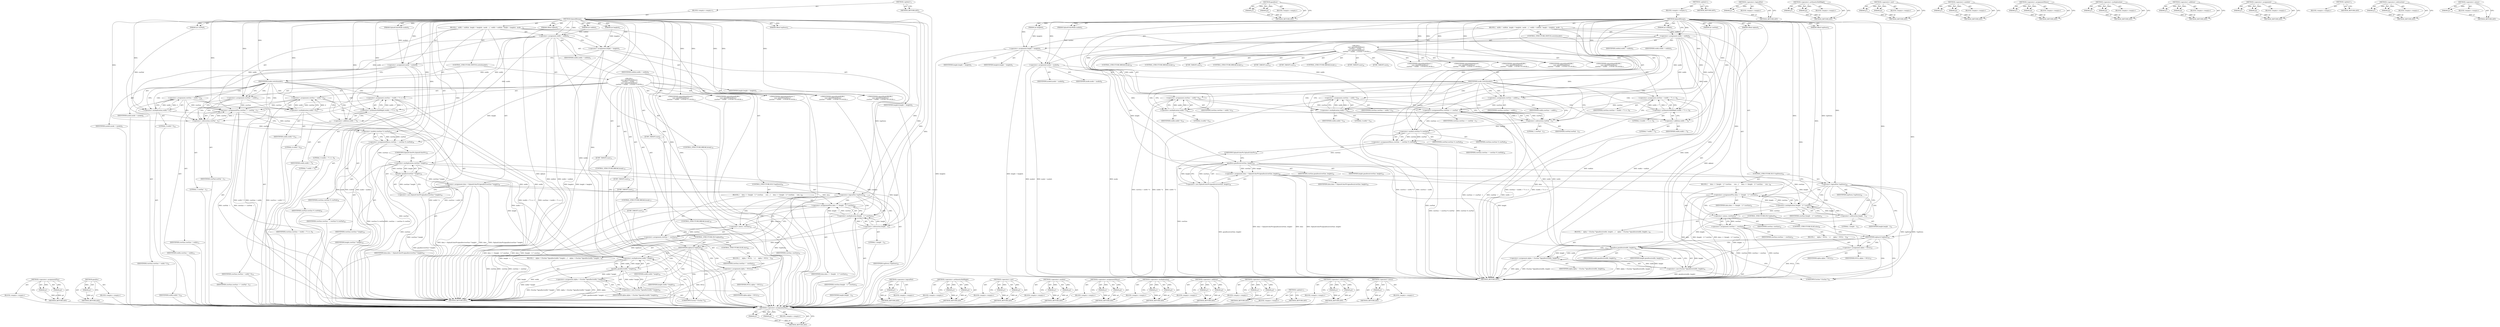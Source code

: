 digraph "&lt;operator&gt;.minus" {
vulnerable_152 [label=<(METHOD,&lt;operator&gt;.assignmentPlus)>];
vulnerable_153 [label=<(PARAM,p1)>];
vulnerable_154 [label=<(PARAM,p2)>];
vulnerable_155 [label=<(BLOCK,&lt;empty&gt;,&lt;empty&gt;)>];
vulnerable_156 [label=<(METHOD_RETURN,ANY)>];
vulnerable_177 [label=<(METHOD,gmalloc)>];
vulnerable_178 [label=<(PARAM,p1)>];
vulnerable_179 [label=<(BLOCK,&lt;empty&gt;,&lt;empty&gt;)>];
vulnerable_180 [label=<(METHOD_RETURN,ANY)>];
vulnerable_6 [label=<(METHOD,&lt;global&gt;)<SUB>1</SUB>>];
vulnerable_7 [label=<(BLOCK,&lt;empty&gt;,&lt;empty&gt;)<SUB>1</SUB>>];
vulnerable_8 [label=<(METHOD,SplashBitmap)<SUB>1</SUB>>];
vulnerable_9 [label=<(PARAM,int widthA)<SUB>1</SUB>>];
vulnerable_10 [label=<(PARAM,int heightA)<SUB>1</SUB>>];
vulnerable_11 [label=<(PARAM,int rowPad)<SUB>1</SUB>>];
vulnerable_12 [label=<(PARAM,SplashColorMode modeA)<SUB>2</SUB>>];
vulnerable_13 [label=<(PARAM,GBool alphaA)<SUB>2</SUB>>];
vulnerable_14 [label=<(PARAM,GBool topDown)<SUB>3</SUB>>];
vulnerable_15 [label=<(BLOCK,{
  width = widthA;
  height = heightA;
  mode ...,{
  width = widthA;
  height = heightA;
  mode ...)<SUB>3</SUB>>];
vulnerable_16 [label=<(&lt;operator&gt;.assignment,width = widthA)<SUB>4</SUB>>];
vulnerable_17 [label=<(IDENTIFIER,width,width = widthA)<SUB>4</SUB>>];
vulnerable_18 [label=<(IDENTIFIER,widthA,width = widthA)<SUB>4</SUB>>];
vulnerable_19 [label=<(&lt;operator&gt;.assignment,height = heightA)<SUB>5</SUB>>];
vulnerable_20 [label=<(IDENTIFIER,height,height = heightA)<SUB>5</SUB>>];
vulnerable_21 [label=<(IDENTIFIER,heightA,height = heightA)<SUB>5</SUB>>];
vulnerable_22 [label=<(&lt;operator&gt;.assignment,mode = modeA)<SUB>6</SUB>>];
vulnerable_23 [label=<(IDENTIFIER,mode,mode = modeA)<SUB>6</SUB>>];
vulnerable_24 [label=<(IDENTIFIER,modeA,mode = modeA)<SUB>6</SUB>>];
vulnerable_25 [label=<(CONTROL_STRUCTURE,SWITCH,switch(mode))<SUB>7</SUB>>];
vulnerable_26 [label=<(IDENTIFIER,mode,switch(mode))<SUB>7</SUB>>];
vulnerable_27 [label="<(BLOCK,{
  case splashModeMono1:
    rowSize = (width ...,{
  case splashModeMono1:
    rowSize = (width ...)<SUB>7</SUB>>"];
vulnerable_28 [label=<(JUMP_TARGET,case)<SUB>8</SUB>>];
vulnerable_29 [label="<(IDENTIFIER,splashModeMono1,{
  case splashModeMono1:
    rowSize = (width ...)<SUB>8</SUB>>"];
vulnerable_30 [label=<(&lt;operator&gt;.assignment,rowSize = (width + 7) &gt;&gt; 3)<SUB>9</SUB>>];
vulnerable_31 [label=<(IDENTIFIER,rowSize,rowSize = (width + 7) &gt;&gt; 3)<SUB>9</SUB>>];
vulnerable_32 [label=<(&lt;operator&gt;.arithmeticShiftRight,(width + 7) &gt;&gt; 3)<SUB>9</SUB>>];
vulnerable_33 [label=<(&lt;operator&gt;.addition,width + 7)<SUB>9</SUB>>];
vulnerable_34 [label=<(IDENTIFIER,width,width + 7)<SUB>9</SUB>>];
vulnerable_35 [label=<(LITERAL,7,width + 7)<SUB>9</SUB>>];
vulnerable_36 [label=<(LITERAL,3,(width + 7) &gt;&gt; 3)<SUB>9</SUB>>];
vulnerable_37 [label=<(CONTROL_STRUCTURE,BREAK,break;)<SUB>10</SUB>>];
vulnerable_38 [label=<(JUMP_TARGET,case)<SUB>11</SUB>>];
vulnerable_39 [label="<(IDENTIFIER,splashModeMono8,{
  case splashModeMono1:
    rowSize = (width ...)<SUB>11</SUB>>"];
vulnerable_40 [label=<(&lt;operator&gt;.assignment,rowSize = width)<SUB>12</SUB>>];
vulnerable_41 [label=<(IDENTIFIER,rowSize,rowSize = width)<SUB>12</SUB>>];
vulnerable_42 [label=<(IDENTIFIER,width,rowSize = width)<SUB>12</SUB>>];
vulnerable_43 [label=<(CONTROL_STRUCTURE,BREAK,break;)<SUB>13</SUB>>];
vulnerable_44 [label=<(JUMP_TARGET,case)<SUB>14</SUB>>];
vulnerable_45 [label="<(IDENTIFIER,splashModeRGB8,{
  case splashModeMono1:
    rowSize = (width ...)<SUB>14</SUB>>"];
vulnerable_46 [label=<(JUMP_TARGET,case)<SUB>15</SUB>>];
vulnerable_47 [label="<(IDENTIFIER,splashModeBGR8,{
  case splashModeMono1:
    rowSize = (width ...)<SUB>15</SUB>>"];
vulnerable_48 [label=<(&lt;operator&gt;.assignment,rowSize = width * 3)<SUB>16</SUB>>];
vulnerable_49 [label=<(IDENTIFIER,rowSize,rowSize = width * 3)<SUB>16</SUB>>];
vulnerable_50 [label=<(&lt;operator&gt;.multiplication,width * 3)<SUB>16</SUB>>];
vulnerable_51 [label=<(IDENTIFIER,width,width * 3)<SUB>16</SUB>>];
vulnerable_52 [label=<(LITERAL,3,width * 3)<SUB>16</SUB>>];
vulnerable_53 [label=<(CONTROL_STRUCTURE,BREAK,break;)<SUB>17</SUB>>];
vulnerable_54 [label=<(JUMP_TARGET,case)<SUB>18</SUB>>];
vulnerable_55 [label="<(IDENTIFIER,splashModeXBGR8,{
  case splashModeMono1:
    rowSize = (width ...)<SUB>18</SUB>>"];
vulnerable_56 [label=<(&lt;operator&gt;.assignment,rowSize = width * 4)<SUB>19</SUB>>];
vulnerable_57 [label=<(IDENTIFIER,rowSize,rowSize = width * 4)<SUB>19</SUB>>];
vulnerable_58 [label=<(&lt;operator&gt;.multiplication,width * 4)<SUB>19</SUB>>];
vulnerable_59 [label=<(IDENTIFIER,width,width * 4)<SUB>19</SUB>>];
vulnerable_60 [label=<(LITERAL,4,width * 4)<SUB>19</SUB>>];
vulnerable_61 [label=<(CONTROL_STRUCTURE,BREAK,break;)<SUB>20</SUB>>];
vulnerable_62 [label=<(&lt;operator&gt;.assignmentPlus,rowSize += rowPad - 1)<SUB>27</SUB>>];
vulnerable_63 [label=<(IDENTIFIER,rowSize,rowSize += rowPad - 1)<SUB>27</SUB>>];
vulnerable_64 [label=<(&lt;operator&gt;.subtraction,rowPad - 1)<SUB>27</SUB>>];
vulnerable_65 [label=<(IDENTIFIER,rowPad,rowPad - 1)<SUB>27</SUB>>];
vulnerable_66 [label=<(LITERAL,1,rowPad - 1)<SUB>27</SUB>>];
vulnerable_67 [label=<(&lt;operator&gt;.assignmentMinus,rowSize -= rowSize % rowPad)<SUB>28</SUB>>];
vulnerable_68 [label=<(IDENTIFIER,rowSize,rowSize -= rowSize % rowPad)<SUB>28</SUB>>];
vulnerable_69 [label=<(&lt;operator&gt;.modulo,rowSize % rowPad)<SUB>28</SUB>>];
vulnerable_70 [label=<(IDENTIFIER,rowSize,rowSize % rowPad)<SUB>28</SUB>>];
vulnerable_71 [label=<(IDENTIFIER,rowPad,rowSize % rowPad)<SUB>28</SUB>>];
vulnerable_72 [label=<(&lt;operator&gt;.assignment,data = (SplashColorPtr)gmalloc(rowSize * height))<SUB>29</SUB>>];
vulnerable_73 [label=<(IDENTIFIER,data,data = (SplashColorPtr)gmalloc(rowSize * height))<SUB>29</SUB>>];
vulnerable_74 [label=<(&lt;operator&gt;.cast,(SplashColorPtr)gmalloc(rowSize * height))<SUB>29</SUB>>];
vulnerable_75 [label=<(UNKNOWN,SplashColorPtr,SplashColorPtr)<SUB>29</SUB>>];
vulnerable_76 [label=<(gmalloc,gmalloc(rowSize * height))<SUB>29</SUB>>];
vulnerable_77 [label=<(&lt;operator&gt;.multiplication,rowSize * height)<SUB>29</SUB>>];
vulnerable_78 [label=<(IDENTIFIER,rowSize,rowSize * height)<SUB>29</SUB>>];
vulnerable_79 [label=<(IDENTIFIER,height,rowSize * height)<SUB>29</SUB>>];
vulnerable_80 [label=<(CONTROL_STRUCTURE,IF,if (!topDown))<SUB>30</SUB>>];
vulnerable_81 [label=<(&lt;operator&gt;.logicalNot,!topDown)<SUB>30</SUB>>];
vulnerable_82 [label=<(IDENTIFIER,topDown,!topDown)<SUB>30</SUB>>];
vulnerable_83 [label=<(BLOCK,{
     data += (height - 1) * rowSize;
     row...,{
     data += (height - 1) * rowSize;
     row...)<SUB>30</SUB>>];
vulnerable_84 [label=<(&lt;operator&gt;.assignmentPlus,data += (height - 1) * rowSize)<SUB>31</SUB>>];
vulnerable_85 [label=<(IDENTIFIER,data,data += (height - 1) * rowSize)<SUB>31</SUB>>];
vulnerable_86 [label=<(&lt;operator&gt;.multiplication,(height - 1) * rowSize)<SUB>31</SUB>>];
vulnerable_87 [label=<(&lt;operator&gt;.subtraction,height - 1)<SUB>31</SUB>>];
vulnerable_88 [label=<(IDENTIFIER,height,height - 1)<SUB>31</SUB>>];
vulnerable_89 [label=<(LITERAL,1,height - 1)<SUB>31</SUB>>];
vulnerable_90 [label=<(IDENTIFIER,rowSize,(height - 1) * rowSize)<SUB>31</SUB>>];
vulnerable_91 [label=<(&lt;operator&gt;.assignment,rowSize = -rowSize)<SUB>32</SUB>>];
vulnerable_92 [label=<(IDENTIFIER,rowSize,rowSize = -rowSize)<SUB>32</SUB>>];
vulnerable_93 [label=<(&lt;operator&gt;.minus,-rowSize)<SUB>32</SUB>>];
vulnerable_94 [label=<(IDENTIFIER,rowSize,-rowSize)<SUB>32</SUB>>];
vulnerable_95 [label=<(CONTROL_STRUCTURE,IF,if (alphaA))<SUB>34</SUB>>];
vulnerable_96 [label=<(IDENTIFIER,alphaA,if (alphaA))<SUB>34</SUB>>];
vulnerable_97 [label=<(BLOCK,{
    alpha = (Guchar *)gmalloc(width * height)...,{
    alpha = (Guchar *)gmalloc(width * height)...)<SUB>34</SUB>>];
vulnerable_98 [label=<(&lt;operator&gt;.assignment,alpha = (Guchar *)gmalloc(width * height))<SUB>35</SUB>>];
vulnerable_99 [label=<(IDENTIFIER,alpha,alpha = (Guchar *)gmalloc(width * height))<SUB>35</SUB>>];
vulnerable_100 [label=<(&lt;operator&gt;.cast,(Guchar *)gmalloc(width * height))<SUB>35</SUB>>];
vulnerable_101 [label=<(UNKNOWN,Guchar *,Guchar *)<SUB>35</SUB>>];
vulnerable_102 [label=<(gmalloc,gmalloc(width * height))<SUB>35</SUB>>];
vulnerable_103 [label=<(&lt;operator&gt;.multiplication,width * height)<SUB>35</SUB>>];
vulnerable_104 [label=<(IDENTIFIER,width,width * height)<SUB>35</SUB>>];
vulnerable_105 [label=<(IDENTIFIER,height,width * height)<SUB>35</SUB>>];
vulnerable_106 [label=<(CONTROL_STRUCTURE,ELSE,else)<SUB>36</SUB>>];
vulnerable_107 [label=<(BLOCK,{
     alpha = NULL;
   },{
     alpha = NULL;
   })<SUB>36</SUB>>];
vulnerable_108 [label=<(&lt;operator&gt;.assignment,alpha = NULL)<SUB>37</SUB>>];
vulnerable_109 [label=<(IDENTIFIER,alpha,alpha = NULL)<SUB>37</SUB>>];
vulnerable_110 [label=<(IDENTIFIER,NULL,alpha = NULL)<SUB>37</SUB>>];
vulnerable_111 [label=<(METHOD_RETURN,ANY)<SUB>1</SUB>>];
vulnerable_113 [label=<(METHOD_RETURN,ANY)<SUB>1</SUB>>];
vulnerable_181 [label=<(METHOD,&lt;operator&gt;.logicalNot)>];
vulnerable_182 [label=<(PARAM,p1)>];
vulnerable_183 [label=<(BLOCK,&lt;empty&gt;,&lt;empty&gt;)>];
vulnerable_184 [label=<(METHOD_RETURN,ANY)>];
vulnerable_137 [label=<(METHOD,&lt;operator&gt;.arithmeticShiftRight)>];
vulnerable_138 [label=<(PARAM,p1)>];
vulnerable_139 [label=<(PARAM,p2)>];
vulnerable_140 [label=<(BLOCK,&lt;empty&gt;,&lt;empty&gt;)>];
vulnerable_141 [label=<(METHOD_RETURN,ANY)>];
vulnerable_172 [label=<(METHOD,&lt;operator&gt;.cast)>];
vulnerable_173 [label=<(PARAM,p1)>];
vulnerable_174 [label=<(PARAM,p2)>];
vulnerable_175 [label=<(BLOCK,&lt;empty&gt;,&lt;empty&gt;)>];
vulnerable_176 [label=<(METHOD_RETURN,ANY)>];
vulnerable_167 [label=<(METHOD,&lt;operator&gt;.modulo)>];
vulnerable_168 [label=<(PARAM,p1)>];
vulnerable_169 [label=<(PARAM,p2)>];
vulnerable_170 [label=<(BLOCK,&lt;empty&gt;,&lt;empty&gt;)>];
vulnerable_171 [label=<(METHOD_RETURN,ANY)>];
vulnerable_162 [label=<(METHOD,&lt;operator&gt;.assignmentMinus)>];
vulnerable_163 [label=<(PARAM,p1)>];
vulnerable_164 [label=<(PARAM,p2)>];
vulnerable_165 [label=<(BLOCK,&lt;empty&gt;,&lt;empty&gt;)>];
vulnerable_166 [label=<(METHOD_RETURN,ANY)>];
vulnerable_147 [label=<(METHOD,&lt;operator&gt;.multiplication)>];
vulnerable_148 [label=<(PARAM,p1)>];
vulnerable_149 [label=<(PARAM,p2)>];
vulnerable_150 [label=<(BLOCK,&lt;empty&gt;,&lt;empty&gt;)>];
vulnerable_151 [label=<(METHOD_RETURN,ANY)>];
vulnerable_142 [label=<(METHOD,&lt;operator&gt;.addition)>];
vulnerable_143 [label=<(PARAM,p1)>];
vulnerable_144 [label=<(PARAM,p2)>];
vulnerable_145 [label=<(BLOCK,&lt;empty&gt;,&lt;empty&gt;)>];
vulnerable_146 [label=<(METHOD_RETURN,ANY)>];
vulnerable_132 [label=<(METHOD,&lt;operator&gt;.assignment)>];
vulnerable_133 [label=<(PARAM,p1)>];
vulnerable_134 [label=<(PARAM,p2)>];
vulnerable_135 [label=<(BLOCK,&lt;empty&gt;,&lt;empty&gt;)>];
vulnerable_136 [label=<(METHOD_RETURN,ANY)>];
vulnerable_126 [label=<(METHOD,&lt;global&gt;)<SUB>1</SUB>>];
vulnerable_127 [label=<(BLOCK,&lt;empty&gt;,&lt;empty&gt;)>];
vulnerable_128 [label=<(METHOD_RETURN,ANY)>];
vulnerable_157 [label=<(METHOD,&lt;operator&gt;.subtraction)>];
vulnerable_158 [label=<(PARAM,p1)>];
vulnerable_159 [label=<(PARAM,p2)>];
vulnerable_160 [label=<(BLOCK,&lt;empty&gt;,&lt;empty&gt;)>];
vulnerable_161 [label=<(METHOD_RETURN,ANY)>];
vulnerable_185 [label=<(METHOD,&lt;operator&gt;.minus)>];
vulnerable_186 [label=<(PARAM,p1)>];
vulnerable_187 [label=<(BLOCK,&lt;empty&gt;,&lt;empty&gt;)>];
vulnerable_188 [label=<(METHOD_RETURN,ANY)>];
fixed_150 [label=<(METHOD,&lt;operator&gt;.assignmentPlus)>];
fixed_151 [label=<(PARAM,p1)>];
fixed_152 [label=<(PARAM,p2)>];
fixed_153 [label=<(BLOCK,&lt;empty&gt;,&lt;empty&gt;)>];
fixed_154 [label=<(METHOD_RETURN,ANY)>];
fixed_175 [label=<(METHOD,gmallocn)>];
fixed_176 [label=<(PARAM,p1)>];
fixed_177 [label=<(PARAM,p2)>];
fixed_178 [label=<(BLOCK,&lt;empty&gt;,&lt;empty&gt;)>];
fixed_179 [label=<(METHOD_RETURN,ANY)>];
fixed_6 [label=<(METHOD,&lt;global&gt;)<SUB>1</SUB>>];
fixed_7 [label=<(BLOCK,&lt;empty&gt;,&lt;empty&gt;)<SUB>1</SUB>>];
fixed_8 [label=<(METHOD,SplashBitmap)<SUB>1</SUB>>];
fixed_9 [label=<(PARAM,int widthA)<SUB>1</SUB>>];
fixed_10 [label=<(PARAM,int heightA)<SUB>1</SUB>>];
fixed_11 [label=<(PARAM,int rowPad)<SUB>1</SUB>>];
fixed_12 [label=<(PARAM,SplashColorMode modeA)<SUB>2</SUB>>];
fixed_13 [label=<(PARAM,GBool alphaA)<SUB>2</SUB>>];
fixed_14 [label=<(PARAM,GBool topDown)<SUB>3</SUB>>];
fixed_15 [label=<(BLOCK,{
  width = widthA;
  height = heightA;
  mode ...,{
  width = widthA;
  height = heightA;
  mode ...)<SUB>3</SUB>>];
fixed_16 [label=<(&lt;operator&gt;.assignment,width = widthA)<SUB>4</SUB>>];
fixed_17 [label=<(IDENTIFIER,width,width = widthA)<SUB>4</SUB>>];
fixed_18 [label=<(IDENTIFIER,widthA,width = widthA)<SUB>4</SUB>>];
fixed_19 [label=<(&lt;operator&gt;.assignment,height = heightA)<SUB>5</SUB>>];
fixed_20 [label=<(IDENTIFIER,height,height = heightA)<SUB>5</SUB>>];
fixed_21 [label=<(IDENTIFIER,heightA,height = heightA)<SUB>5</SUB>>];
fixed_22 [label=<(&lt;operator&gt;.assignment,mode = modeA)<SUB>6</SUB>>];
fixed_23 [label=<(IDENTIFIER,mode,mode = modeA)<SUB>6</SUB>>];
fixed_24 [label=<(IDENTIFIER,modeA,mode = modeA)<SUB>6</SUB>>];
fixed_25 [label=<(CONTROL_STRUCTURE,SWITCH,switch(mode))<SUB>7</SUB>>];
fixed_26 [label=<(IDENTIFIER,mode,switch(mode))<SUB>7</SUB>>];
fixed_27 [label="<(BLOCK,{
  case splashModeMono1:
    rowSize = (width ...,{
  case splashModeMono1:
    rowSize = (width ...)<SUB>7</SUB>>"];
fixed_28 [label=<(JUMP_TARGET,case)<SUB>8</SUB>>];
fixed_29 [label="<(IDENTIFIER,splashModeMono1,{
  case splashModeMono1:
    rowSize = (width ...)<SUB>8</SUB>>"];
fixed_30 [label=<(&lt;operator&gt;.assignment,rowSize = (width + 7) &gt;&gt; 3)<SUB>9</SUB>>];
fixed_31 [label=<(IDENTIFIER,rowSize,rowSize = (width + 7) &gt;&gt; 3)<SUB>9</SUB>>];
fixed_32 [label=<(&lt;operator&gt;.arithmeticShiftRight,(width + 7) &gt;&gt; 3)<SUB>9</SUB>>];
fixed_33 [label=<(&lt;operator&gt;.addition,width + 7)<SUB>9</SUB>>];
fixed_34 [label=<(IDENTIFIER,width,width + 7)<SUB>9</SUB>>];
fixed_35 [label=<(LITERAL,7,width + 7)<SUB>9</SUB>>];
fixed_36 [label=<(LITERAL,3,(width + 7) &gt;&gt; 3)<SUB>9</SUB>>];
fixed_37 [label=<(CONTROL_STRUCTURE,BREAK,break;)<SUB>10</SUB>>];
fixed_38 [label=<(JUMP_TARGET,case)<SUB>11</SUB>>];
fixed_39 [label="<(IDENTIFIER,splashModeMono8,{
  case splashModeMono1:
    rowSize = (width ...)<SUB>11</SUB>>"];
fixed_40 [label=<(&lt;operator&gt;.assignment,rowSize = width)<SUB>12</SUB>>];
fixed_41 [label=<(IDENTIFIER,rowSize,rowSize = width)<SUB>12</SUB>>];
fixed_42 [label=<(IDENTIFIER,width,rowSize = width)<SUB>12</SUB>>];
fixed_43 [label=<(CONTROL_STRUCTURE,BREAK,break;)<SUB>13</SUB>>];
fixed_44 [label=<(JUMP_TARGET,case)<SUB>14</SUB>>];
fixed_45 [label="<(IDENTIFIER,splashModeRGB8,{
  case splashModeMono1:
    rowSize = (width ...)<SUB>14</SUB>>"];
fixed_46 [label=<(JUMP_TARGET,case)<SUB>15</SUB>>];
fixed_47 [label="<(IDENTIFIER,splashModeBGR8,{
  case splashModeMono1:
    rowSize = (width ...)<SUB>15</SUB>>"];
fixed_48 [label=<(&lt;operator&gt;.assignment,rowSize = width * 3)<SUB>16</SUB>>];
fixed_49 [label=<(IDENTIFIER,rowSize,rowSize = width * 3)<SUB>16</SUB>>];
fixed_50 [label=<(&lt;operator&gt;.multiplication,width * 3)<SUB>16</SUB>>];
fixed_51 [label=<(IDENTIFIER,width,width * 3)<SUB>16</SUB>>];
fixed_52 [label=<(LITERAL,3,width * 3)<SUB>16</SUB>>];
fixed_53 [label=<(CONTROL_STRUCTURE,BREAK,break;)<SUB>17</SUB>>];
fixed_54 [label=<(JUMP_TARGET,case)<SUB>18</SUB>>];
fixed_55 [label="<(IDENTIFIER,splashModeXBGR8,{
  case splashModeMono1:
    rowSize = (width ...)<SUB>18</SUB>>"];
fixed_56 [label=<(&lt;operator&gt;.assignment,rowSize = width * 4)<SUB>19</SUB>>];
fixed_57 [label=<(IDENTIFIER,rowSize,rowSize = width * 4)<SUB>19</SUB>>];
fixed_58 [label=<(&lt;operator&gt;.multiplication,width * 4)<SUB>19</SUB>>];
fixed_59 [label=<(IDENTIFIER,width,width * 4)<SUB>19</SUB>>];
fixed_60 [label=<(LITERAL,4,width * 4)<SUB>19</SUB>>];
fixed_61 [label=<(CONTROL_STRUCTURE,BREAK,break;)<SUB>20</SUB>>];
fixed_62 [label=<(&lt;operator&gt;.assignmentPlus,rowSize += rowPad - 1)<SUB>27</SUB>>];
fixed_63 [label=<(IDENTIFIER,rowSize,rowSize += rowPad - 1)<SUB>27</SUB>>];
fixed_64 [label=<(&lt;operator&gt;.subtraction,rowPad - 1)<SUB>27</SUB>>];
fixed_65 [label=<(IDENTIFIER,rowPad,rowPad - 1)<SUB>27</SUB>>];
fixed_66 [label=<(LITERAL,1,rowPad - 1)<SUB>27</SUB>>];
fixed_67 [label=<(&lt;operator&gt;.assignmentMinus,rowSize -= rowSize % rowPad)<SUB>28</SUB>>];
fixed_68 [label=<(IDENTIFIER,rowSize,rowSize -= rowSize % rowPad)<SUB>28</SUB>>];
fixed_69 [label=<(&lt;operator&gt;.modulo,rowSize % rowPad)<SUB>28</SUB>>];
fixed_70 [label=<(IDENTIFIER,rowSize,rowSize % rowPad)<SUB>28</SUB>>];
fixed_71 [label=<(IDENTIFIER,rowPad,rowSize % rowPad)<SUB>28</SUB>>];
fixed_72 [label=<(&lt;operator&gt;.assignment,data = (SplashColorPtr)gmallocn(rowSize, height))<SUB>29</SUB>>];
fixed_73 [label=<(IDENTIFIER,data,data = (SplashColorPtr)gmallocn(rowSize, height))<SUB>29</SUB>>];
fixed_74 [label=<(&lt;operator&gt;.cast,(SplashColorPtr)gmallocn(rowSize, height))<SUB>29</SUB>>];
fixed_75 [label=<(UNKNOWN,SplashColorPtr,SplashColorPtr)<SUB>29</SUB>>];
fixed_76 [label=<(gmallocn,gmallocn(rowSize, height))<SUB>29</SUB>>];
fixed_77 [label=<(IDENTIFIER,rowSize,gmallocn(rowSize, height))<SUB>29</SUB>>];
fixed_78 [label=<(IDENTIFIER,height,gmallocn(rowSize, height))<SUB>29</SUB>>];
fixed_79 [label=<(CONTROL_STRUCTURE,IF,if (!topDown))<SUB>30</SUB>>];
fixed_80 [label=<(&lt;operator&gt;.logicalNot,!topDown)<SUB>30</SUB>>];
fixed_81 [label=<(IDENTIFIER,topDown,!topDown)<SUB>30</SUB>>];
fixed_82 [label=<(BLOCK,{
     data += (height - 1) * rowSize;
     row...,{
     data += (height - 1) * rowSize;
     row...)<SUB>30</SUB>>];
fixed_83 [label=<(&lt;operator&gt;.assignmentPlus,data += (height - 1) * rowSize)<SUB>31</SUB>>];
fixed_84 [label=<(IDENTIFIER,data,data += (height - 1) * rowSize)<SUB>31</SUB>>];
fixed_85 [label=<(&lt;operator&gt;.multiplication,(height - 1) * rowSize)<SUB>31</SUB>>];
fixed_86 [label=<(&lt;operator&gt;.subtraction,height - 1)<SUB>31</SUB>>];
fixed_87 [label=<(IDENTIFIER,height,height - 1)<SUB>31</SUB>>];
fixed_88 [label=<(LITERAL,1,height - 1)<SUB>31</SUB>>];
fixed_89 [label=<(IDENTIFIER,rowSize,(height - 1) * rowSize)<SUB>31</SUB>>];
fixed_90 [label=<(&lt;operator&gt;.assignment,rowSize = -rowSize)<SUB>32</SUB>>];
fixed_91 [label=<(IDENTIFIER,rowSize,rowSize = -rowSize)<SUB>32</SUB>>];
fixed_92 [label=<(&lt;operator&gt;.minus,-rowSize)<SUB>32</SUB>>];
fixed_93 [label=<(IDENTIFIER,rowSize,-rowSize)<SUB>32</SUB>>];
fixed_94 [label=<(CONTROL_STRUCTURE,IF,if (alphaA))<SUB>34</SUB>>];
fixed_95 [label=<(IDENTIFIER,alphaA,if (alphaA))<SUB>34</SUB>>];
fixed_96 [label=<(BLOCK,{
    alpha = (Guchar *)gmallocn(width, height)...,{
    alpha = (Guchar *)gmallocn(width, height)...)<SUB>34</SUB>>];
fixed_97 [label=<(&lt;operator&gt;.assignment,alpha = (Guchar *)gmallocn(width, height))<SUB>35</SUB>>];
fixed_98 [label=<(IDENTIFIER,alpha,alpha = (Guchar *)gmallocn(width, height))<SUB>35</SUB>>];
fixed_99 [label=<(&lt;operator&gt;.cast,(Guchar *)gmallocn(width, height))<SUB>35</SUB>>];
fixed_100 [label=<(UNKNOWN,Guchar *,Guchar *)<SUB>35</SUB>>];
fixed_101 [label=<(gmallocn,gmallocn(width, height))<SUB>35</SUB>>];
fixed_102 [label=<(IDENTIFIER,width,gmallocn(width, height))<SUB>35</SUB>>];
fixed_103 [label=<(IDENTIFIER,height,gmallocn(width, height))<SUB>35</SUB>>];
fixed_104 [label=<(CONTROL_STRUCTURE,ELSE,else)<SUB>36</SUB>>];
fixed_105 [label=<(BLOCK,{
     alpha = NULL;
   },{
     alpha = NULL;
   })<SUB>36</SUB>>];
fixed_106 [label=<(&lt;operator&gt;.assignment,alpha = NULL)<SUB>37</SUB>>];
fixed_107 [label=<(IDENTIFIER,alpha,alpha = NULL)<SUB>37</SUB>>];
fixed_108 [label=<(IDENTIFIER,NULL,alpha = NULL)<SUB>37</SUB>>];
fixed_109 [label=<(METHOD_RETURN,ANY)<SUB>1</SUB>>];
fixed_111 [label=<(METHOD_RETURN,ANY)<SUB>1</SUB>>];
fixed_180 [label=<(METHOD,&lt;operator&gt;.logicalNot)>];
fixed_181 [label=<(PARAM,p1)>];
fixed_182 [label=<(BLOCK,&lt;empty&gt;,&lt;empty&gt;)>];
fixed_183 [label=<(METHOD_RETURN,ANY)>];
fixed_135 [label=<(METHOD,&lt;operator&gt;.arithmeticShiftRight)>];
fixed_136 [label=<(PARAM,p1)>];
fixed_137 [label=<(PARAM,p2)>];
fixed_138 [label=<(BLOCK,&lt;empty&gt;,&lt;empty&gt;)>];
fixed_139 [label=<(METHOD_RETURN,ANY)>];
fixed_170 [label=<(METHOD,&lt;operator&gt;.cast)>];
fixed_171 [label=<(PARAM,p1)>];
fixed_172 [label=<(PARAM,p2)>];
fixed_173 [label=<(BLOCK,&lt;empty&gt;,&lt;empty&gt;)>];
fixed_174 [label=<(METHOD_RETURN,ANY)>];
fixed_165 [label=<(METHOD,&lt;operator&gt;.modulo)>];
fixed_166 [label=<(PARAM,p1)>];
fixed_167 [label=<(PARAM,p2)>];
fixed_168 [label=<(BLOCK,&lt;empty&gt;,&lt;empty&gt;)>];
fixed_169 [label=<(METHOD_RETURN,ANY)>];
fixed_160 [label=<(METHOD,&lt;operator&gt;.assignmentMinus)>];
fixed_161 [label=<(PARAM,p1)>];
fixed_162 [label=<(PARAM,p2)>];
fixed_163 [label=<(BLOCK,&lt;empty&gt;,&lt;empty&gt;)>];
fixed_164 [label=<(METHOD_RETURN,ANY)>];
fixed_145 [label=<(METHOD,&lt;operator&gt;.multiplication)>];
fixed_146 [label=<(PARAM,p1)>];
fixed_147 [label=<(PARAM,p2)>];
fixed_148 [label=<(BLOCK,&lt;empty&gt;,&lt;empty&gt;)>];
fixed_149 [label=<(METHOD_RETURN,ANY)>];
fixed_140 [label=<(METHOD,&lt;operator&gt;.addition)>];
fixed_141 [label=<(PARAM,p1)>];
fixed_142 [label=<(PARAM,p2)>];
fixed_143 [label=<(BLOCK,&lt;empty&gt;,&lt;empty&gt;)>];
fixed_144 [label=<(METHOD_RETURN,ANY)>];
fixed_130 [label=<(METHOD,&lt;operator&gt;.assignment)>];
fixed_131 [label=<(PARAM,p1)>];
fixed_132 [label=<(PARAM,p2)>];
fixed_133 [label=<(BLOCK,&lt;empty&gt;,&lt;empty&gt;)>];
fixed_134 [label=<(METHOD_RETURN,ANY)>];
fixed_124 [label=<(METHOD,&lt;global&gt;)<SUB>1</SUB>>];
fixed_125 [label=<(BLOCK,&lt;empty&gt;,&lt;empty&gt;)>];
fixed_126 [label=<(METHOD_RETURN,ANY)>];
fixed_155 [label=<(METHOD,&lt;operator&gt;.subtraction)>];
fixed_156 [label=<(PARAM,p1)>];
fixed_157 [label=<(PARAM,p2)>];
fixed_158 [label=<(BLOCK,&lt;empty&gt;,&lt;empty&gt;)>];
fixed_159 [label=<(METHOD_RETURN,ANY)>];
fixed_184 [label=<(METHOD,&lt;operator&gt;.minus)>];
fixed_185 [label=<(PARAM,p1)>];
fixed_186 [label=<(BLOCK,&lt;empty&gt;,&lt;empty&gt;)>];
fixed_187 [label=<(METHOD_RETURN,ANY)>];
vulnerable_152 -> vulnerable_153  [key=0, label="AST: "];
vulnerable_152 -> vulnerable_153  [key=1, label="DDG: "];
vulnerable_152 -> vulnerable_155  [key=0, label="AST: "];
vulnerable_152 -> vulnerable_154  [key=0, label="AST: "];
vulnerable_152 -> vulnerable_154  [key=1, label="DDG: "];
vulnerable_152 -> vulnerable_156  [key=0, label="AST: "];
vulnerable_152 -> vulnerable_156  [key=1, label="CFG: "];
vulnerable_153 -> vulnerable_156  [key=0, label="DDG: p1"];
vulnerable_154 -> vulnerable_156  [key=0, label="DDG: p2"];
vulnerable_155 -> fixed_150  [key=0];
vulnerable_156 -> fixed_150  [key=0];
vulnerable_177 -> vulnerable_178  [key=0, label="AST: "];
vulnerable_177 -> vulnerable_178  [key=1, label="DDG: "];
vulnerable_177 -> vulnerable_179  [key=0, label="AST: "];
vulnerable_177 -> vulnerable_180  [key=0, label="AST: "];
vulnerable_177 -> vulnerable_180  [key=1, label="CFG: "];
vulnerable_178 -> vulnerable_180  [key=0, label="DDG: p1"];
vulnerable_179 -> fixed_150  [key=0];
vulnerable_180 -> fixed_150  [key=0];
vulnerable_6 -> vulnerable_7  [key=0, label="AST: "];
vulnerable_6 -> vulnerable_113  [key=0, label="AST: "];
vulnerable_6 -> vulnerable_113  [key=1, label="CFG: "];
vulnerable_7 -> vulnerable_8  [key=0, label="AST: "];
vulnerable_8 -> vulnerable_9  [key=0, label="AST: "];
vulnerable_8 -> vulnerable_9  [key=1, label="DDG: "];
vulnerable_8 -> vulnerable_10  [key=0, label="AST: "];
vulnerable_8 -> vulnerable_10  [key=1, label="DDG: "];
vulnerable_8 -> vulnerable_11  [key=0, label="AST: "];
vulnerable_8 -> vulnerable_11  [key=1, label="DDG: "];
vulnerable_8 -> vulnerable_12  [key=0, label="AST: "];
vulnerable_8 -> vulnerable_12  [key=1, label="DDG: "];
vulnerable_8 -> vulnerable_13  [key=0, label="AST: "];
vulnerable_8 -> vulnerable_13  [key=1, label="DDG: "];
vulnerable_8 -> vulnerable_14  [key=0, label="AST: "];
vulnerable_8 -> vulnerable_14  [key=1, label="DDG: "];
vulnerable_8 -> vulnerable_15  [key=0, label="AST: "];
vulnerable_8 -> vulnerable_111  [key=0, label="AST: "];
vulnerable_8 -> vulnerable_16  [key=0, label="CFG: "];
vulnerable_8 -> vulnerable_16  [key=1, label="DDG: "];
vulnerable_8 -> vulnerable_19  [key=0, label="DDG: "];
vulnerable_8 -> vulnerable_22  [key=0, label="DDG: "];
vulnerable_8 -> vulnerable_26  [key=0, label="DDG: "];
vulnerable_8 -> vulnerable_62  [key=0, label="DDG: "];
vulnerable_8 -> vulnerable_67  [key=0, label="DDG: "];
vulnerable_8 -> vulnerable_96  [key=0, label="DDG: "];
vulnerable_8 -> vulnerable_29  [key=0, label="DDG: "];
vulnerable_8 -> vulnerable_39  [key=0, label="DDG: "];
vulnerable_8 -> vulnerable_40  [key=0, label="DDG: "];
vulnerable_8 -> vulnerable_45  [key=0, label="DDG: "];
vulnerable_8 -> vulnerable_47  [key=0, label="DDG: "];
vulnerable_8 -> vulnerable_55  [key=0, label="DDG: "];
vulnerable_8 -> vulnerable_64  [key=0, label="DDG: "];
vulnerable_8 -> vulnerable_69  [key=0, label="DDG: "];
vulnerable_8 -> vulnerable_81  [key=0, label="DDG: "];
vulnerable_8 -> vulnerable_84  [key=0, label="DDG: "];
vulnerable_8 -> vulnerable_108  [key=0, label="DDG: "];
vulnerable_8 -> vulnerable_32  [key=0, label="DDG: "];
vulnerable_8 -> vulnerable_50  [key=0, label="DDG: "];
vulnerable_8 -> vulnerable_58  [key=0, label="DDG: "];
vulnerable_8 -> vulnerable_77  [key=0, label="DDG: "];
vulnerable_8 -> vulnerable_86  [key=0, label="DDG: "];
vulnerable_8 -> vulnerable_93  [key=0, label="DDG: "];
vulnerable_8 -> vulnerable_33  [key=0, label="DDG: "];
vulnerable_8 -> vulnerable_87  [key=0, label="DDG: "];
vulnerable_8 -> vulnerable_103  [key=0, label="DDG: "];
vulnerable_9 -> vulnerable_16  [key=0, label="DDG: widthA"];
vulnerable_10 -> vulnerable_19  [key=0, label="DDG: heightA"];
vulnerable_11 -> vulnerable_64  [key=0, label="DDG: rowPad"];
vulnerable_12 -> vulnerable_22  [key=0, label="DDG: modeA"];
vulnerable_13 -> vulnerable_111  [key=0, label="DDG: alphaA"];
vulnerable_14 -> vulnerable_81  [key=0, label="DDG: topDown"];
vulnerable_15 -> vulnerable_16  [key=0, label="AST: "];
vulnerable_15 -> vulnerable_19  [key=0, label="AST: "];
vulnerable_15 -> vulnerable_22  [key=0, label="AST: "];
vulnerable_15 -> vulnerable_25  [key=0, label="AST: "];
vulnerable_15 -> vulnerable_62  [key=0, label="AST: "];
vulnerable_15 -> vulnerable_67  [key=0, label="AST: "];
vulnerable_15 -> vulnerable_72  [key=0, label="AST: "];
vulnerable_15 -> vulnerable_80  [key=0, label="AST: "];
vulnerable_15 -> vulnerable_95  [key=0, label="AST: "];
vulnerable_16 -> vulnerable_17  [key=0, label="AST: "];
vulnerable_16 -> vulnerable_18  [key=0, label="AST: "];
vulnerable_16 -> vulnerable_19  [key=0, label="CFG: "];
vulnerable_16 -> vulnerable_111  [key=0, label="DDG: widthA"];
vulnerable_16 -> vulnerable_111  [key=1, label="DDG: width = widthA"];
vulnerable_16 -> vulnerable_40  [key=0, label="DDG: width"];
vulnerable_16 -> vulnerable_32  [key=0, label="DDG: width"];
vulnerable_16 -> vulnerable_50  [key=0, label="DDG: width"];
vulnerable_16 -> vulnerable_58  [key=0, label="DDG: width"];
vulnerable_16 -> vulnerable_33  [key=0, label="DDG: width"];
vulnerable_16 -> vulnerable_103  [key=0, label="DDG: width"];
vulnerable_17 -> fixed_150  [key=0];
vulnerable_18 -> fixed_150  [key=0];
vulnerable_19 -> vulnerable_20  [key=0, label="AST: "];
vulnerable_19 -> vulnerable_21  [key=0, label="AST: "];
vulnerable_19 -> vulnerable_22  [key=0, label="CFG: "];
vulnerable_19 -> vulnerable_111  [key=0, label="DDG: heightA"];
vulnerable_19 -> vulnerable_111  [key=1, label="DDG: height = heightA"];
vulnerable_19 -> vulnerable_77  [key=0, label="DDG: height"];
vulnerable_20 -> fixed_150  [key=0];
vulnerable_21 -> fixed_150  [key=0];
vulnerable_22 -> vulnerable_23  [key=0, label="AST: "];
vulnerable_22 -> vulnerable_24  [key=0, label="AST: "];
vulnerable_22 -> vulnerable_26  [key=0, label="CFG: "];
vulnerable_22 -> vulnerable_111  [key=0, label="DDG: modeA"];
vulnerable_22 -> vulnerable_111  [key=1, label="DDG: mode = modeA"];
vulnerable_22 -> vulnerable_111  [key=2, label="DDG: mode"];
vulnerable_23 -> fixed_150  [key=0];
vulnerable_24 -> fixed_150  [key=0];
vulnerable_25 -> vulnerable_26  [key=0, label="AST: "];
vulnerable_25 -> vulnerable_27  [key=0, label="AST: "];
vulnerable_26 -> vulnerable_33  [key=0, label="CFG: "];
vulnerable_26 -> vulnerable_33  [key=1, label="CDG: "];
vulnerable_26 -> vulnerable_40  [key=0, label="CFG: "];
vulnerable_26 -> vulnerable_40  [key=1, label="CDG: "];
vulnerable_26 -> vulnerable_50  [key=0, label="CFG: "];
vulnerable_26 -> vulnerable_50  [key=1, label="CDG: "];
vulnerable_26 -> vulnerable_58  [key=0, label="CFG: "];
vulnerable_26 -> vulnerable_58  [key=1, label="CDG: "];
vulnerable_26 -> vulnerable_64  [key=0, label="CFG: "];
vulnerable_26 -> vulnerable_30  [key=0, label="CDG: "];
vulnerable_26 -> vulnerable_48  [key=0, label="CDG: "];
vulnerable_26 -> vulnerable_32  [key=0, label="CDG: "];
vulnerable_26 -> vulnerable_56  [key=0, label="CDG: "];
vulnerable_27 -> vulnerable_28  [key=0, label="AST: "];
vulnerable_27 -> vulnerable_29  [key=0, label="AST: "];
vulnerable_27 -> vulnerable_30  [key=0, label="AST: "];
vulnerable_27 -> vulnerable_37  [key=0, label="AST: "];
vulnerable_27 -> vulnerable_38  [key=0, label="AST: "];
vulnerable_27 -> vulnerable_39  [key=0, label="AST: "];
vulnerable_27 -> vulnerable_40  [key=0, label="AST: "];
vulnerable_27 -> vulnerable_43  [key=0, label="AST: "];
vulnerable_27 -> vulnerable_44  [key=0, label="AST: "];
vulnerable_27 -> vulnerable_45  [key=0, label="AST: "];
vulnerable_27 -> vulnerable_46  [key=0, label="AST: "];
vulnerable_27 -> vulnerable_47  [key=0, label="AST: "];
vulnerable_27 -> vulnerable_48  [key=0, label="AST: "];
vulnerable_27 -> vulnerable_53  [key=0, label="AST: "];
vulnerable_27 -> vulnerable_54  [key=0, label="AST: "];
vulnerable_27 -> vulnerable_55  [key=0, label="AST: "];
vulnerable_27 -> vulnerable_56  [key=0, label="AST: "];
vulnerable_27 -> vulnerable_61  [key=0, label="AST: "];
vulnerable_28 -> fixed_150  [key=0];
vulnerable_29 -> fixed_150  [key=0];
vulnerable_30 -> vulnerable_31  [key=0, label="AST: "];
vulnerable_30 -> vulnerable_32  [key=0, label="AST: "];
vulnerable_30 -> vulnerable_64  [key=0, label="CFG: "];
vulnerable_30 -> vulnerable_111  [key=0, label="DDG: (width + 7) &gt;&gt; 3"];
vulnerable_30 -> vulnerable_111  [key=1, label="DDG: rowSize = (width + 7) &gt;&gt; 3"];
vulnerable_30 -> vulnerable_62  [key=0, label="DDG: rowSize"];
vulnerable_31 -> fixed_150  [key=0];
vulnerable_32 -> vulnerable_33  [key=0, label="AST: "];
vulnerable_32 -> vulnerable_36  [key=0, label="AST: "];
vulnerable_32 -> vulnerable_30  [key=0, label="CFG: "];
vulnerable_32 -> vulnerable_30  [key=1, label="DDG: width + 7"];
vulnerable_32 -> vulnerable_30  [key=2, label="DDG: 3"];
vulnerable_32 -> vulnerable_111  [key=0, label="DDG: width + 7"];
vulnerable_33 -> vulnerable_34  [key=0, label="AST: "];
vulnerable_33 -> vulnerable_35  [key=0, label="AST: "];
vulnerable_33 -> vulnerable_32  [key=0, label="CFG: "];
vulnerable_34 -> fixed_150  [key=0];
vulnerable_35 -> fixed_150  [key=0];
vulnerable_36 -> fixed_150  [key=0];
vulnerable_37 -> fixed_150  [key=0];
vulnerable_38 -> fixed_150  [key=0];
vulnerable_39 -> fixed_150  [key=0];
vulnerable_40 -> vulnerable_41  [key=0, label="AST: "];
vulnerable_40 -> vulnerable_42  [key=0, label="AST: "];
vulnerable_40 -> vulnerable_64  [key=0, label="CFG: "];
vulnerable_40 -> vulnerable_111  [key=0, label="DDG: rowSize = width"];
vulnerable_40 -> vulnerable_62  [key=0, label="DDG: rowSize"];
vulnerable_41 -> fixed_150  [key=0];
vulnerable_42 -> fixed_150  [key=0];
vulnerable_43 -> fixed_150  [key=0];
vulnerable_44 -> fixed_150  [key=0];
vulnerable_45 -> fixed_150  [key=0];
vulnerable_46 -> fixed_150  [key=0];
vulnerable_47 -> fixed_150  [key=0];
vulnerable_48 -> vulnerable_49  [key=0, label="AST: "];
vulnerable_48 -> vulnerable_50  [key=0, label="AST: "];
vulnerable_48 -> vulnerable_64  [key=0, label="CFG: "];
vulnerable_48 -> vulnerable_111  [key=0, label="DDG: width * 3"];
vulnerable_48 -> vulnerable_111  [key=1, label="DDG: rowSize = width * 3"];
vulnerable_48 -> vulnerable_62  [key=0, label="DDG: rowSize"];
vulnerable_49 -> fixed_150  [key=0];
vulnerable_50 -> vulnerable_51  [key=0, label="AST: "];
vulnerable_50 -> vulnerable_52  [key=0, label="AST: "];
vulnerable_50 -> vulnerable_48  [key=0, label="CFG: "];
vulnerable_50 -> vulnerable_48  [key=1, label="DDG: width"];
vulnerable_50 -> vulnerable_48  [key=2, label="DDG: 3"];
vulnerable_50 -> vulnerable_103  [key=0, label="DDG: width"];
vulnerable_51 -> fixed_150  [key=0];
vulnerable_52 -> fixed_150  [key=0];
vulnerable_53 -> fixed_150  [key=0];
vulnerable_54 -> fixed_150  [key=0];
vulnerable_55 -> fixed_150  [key=0];
vulnerable_56 -> vulnerable_57  [key=0, label="AST: "];
vulnerable_56 -> vulnerable_58  [key=0, label="AST: "];
vulnerable_56 -> vulnerable_64  [key=0, label="CFG: "];
vulnerable_56 -> vulnerable_111  [key=0, label="DDG: width * 4"];
vulnerable_56 -> vulnerable_111  [key=1, label="DDG: rowSize = width * 4"];
vulnerable_56 -> vulnerable_62  [key=0, label="DDG: rowSize"];
vulnerable_57 -> fixed_150  [key=0];
vulnerable_58 -> vulnerable_59  [key=0, label="AST: "];
vulnerable_58 -> vulnerable_60  [key=0, label="AST: "];
vulnerable_58 -> vulnerable_56  [key=0, label="CFG: "];
vulnerable_58 -> vulnerable_56  [key=1, label="DDG: width"];
vulnerable_58 -> vulnerable_56  [key=2, label="DDG: 4"];
vulnerable_58 -> vulnerable_103  [key=0, label="DDG: width"];
vulnerable_59 -> fixed_150  [key=0];
vulnerable_60 -> fixed_150  [key=0];
vulnerable_61 -> fixed_150  [key=0];
vulnerable_62 -> vulnerable_63  [key=0, label="AST: "];
vulnerable_62 -> vulnerable_64  [key=0, label="AST: "];
vulnerable_62 -> vulnerable_69  [key=0, label="CFG: "];
vulnerable_62 -> vulnerable_69  [key=1, label="DDG: rowSize"];
vulnerable_62 -> vulnerable_111  [key=0, label="DDG: rowPad - 1"];
vulnerable_62 -> vulnerable_111  [key=1, label="DDG: rowSize += rowPad - 1"];
vulnerable_63 -> fixed_150  [key=0];
vulnerable_64 -> vulnerable_65  [key=0, label="AST: "];
vulnerable_64 -> vulnerable_66  [key=0, label="AST: "];
vulnerable_64 -> vulnerable_62  [key=0, label="CFG: "];
vulnerable_64 -> vulnerable_62  [key=1, label="DDG: rowPad"];
vulnerable_64 -> vulnerable_62  [key=2, label="DDG: 1"];
vulnerable_64 -> vulnerable_69  [key=0, label="DDG: rowPad"];
vulnerable_65 -> fixed_150  [key=0];
vulnerable_66 -> fixed_150  [key=0];
vulnerable_67 -> vulnerable_68  [key=0, label="AST: "];
vulnerable_67 -> vulnerable_69  [key=0, label="AST: "];
vulnerable_67 -> vulnerable_75  [key=0, label="CFG: "];
vulnerable_67 -> vulnerable_111  [key=0, label="DDG: rowSize % rowPad"];
vulnerable_67 -> vulnerable_111  [key=1, label="DDG: rowSize -= rowSize % rowPad"];
vulnerable_67 -> vulnerable_77  [key=0, label="DDG: rowSize"];
vulnerable_68 -> fixed_150  [key=0];
vulnerable_69 -> vulnerable_70  [key=0, label="AST: "];
vulnerable_69 -> vulnerable_71  [key=0, label="AST: "];
vulnerable_69 -> vulnerable_67  [key=0, label="CFG: "];
vulnerable_69 -> vulnerable_67  [key=1, label="DDG: rowSize"];
vulnerable_69 -> vulnerable_67  [key=2, label="DDG: rowPad"];
vulnerable_69 -> vulnerable_111  [key=0, label="DDG: rowPad"];
vulnerable_70 -> fixed_150  [key=0];
vulnerable_71 -> fixed_150  [key=0];
vulnerable_72 -> vulnerable_73  [key=0, label="AST: "];
vulnerable_72 -> vulnerable_74  [key=0, label="AST: "];
vulnerable_72 -> vulnerable_81  [key=0, label="CFG: "];
vulnerable_72 -> vulnerable_111  [key=0, label="DDG: data"];
vulnerable_72 -> vulnerable_111  [key=1, label="DDG: (SplashColorPtr)gmalloc(rowSize * height)"];
vulnerable_72 -> vulnerable_111  [key=2, label="DDG: data = (SplashColorPtr)gmalloc(rowSize * height)"];
vulnerable_72 -> vulnerable_84  [key=0, label="DDG: data"];
vulnerable_73 -> fixed_150  [key=0];
vulnerable_74 -> vulnerable_75  [key=0, label="AST: "];
vulnerable_74 -> vulnerable_76  [key=0, label="AST: "];
vulnerable_74 -> vulnerable_72  [key=0, label="CFG: "];
vulnerable_74 -> vulnerable_111  [key=0, label="DDG: gmalloc(rowSize * height)"];
vulnerable_75 -> vulnerable_77  [key=0, label="CFG: "];
vulnerable_76 -> vulnerable_77  [key=0, label="AST: "];
vulnerable_76 -> vulnerable_74  [key=0, label="CFG: "];
vulnerable_76 -> vulnerable_74  [key=1, label="DDG: rowSize * height"];
vulnerable_76 -> vulnerable_111  [key=0, label="DDG: rowSize * height"];
vulnerable_76 -> vulnerable_72  [key=0, label="DDG: rowSize * height"];
vulnerable_77 -> vulnerable_78  [key=0, label="AST: "];
vulnerable_77 -> vulnerable_79  [key=0, label="AST: "];
vulnerable_77 -> vulnerable_76  [key=0, label="CFG: "];
vulnerable_77 -> vulnerable_76  [key=1, label="DDG: rowSize"];
vulnerable_77 -> vulnerable_76  [key=2, label="DDG: height"];
vulnerable_77 -> vulnerable_111  [key=0, label="DDG: rowSize"];
vulnerable_77 -> vulnerable_86  [key=0, label="DDG: rowSize"];
vulnerable_77 -> vulnerable_87  [key=0, label="DDG: height"];
vulnerable_77 -> vulnerable_103  [key=0, label="DDG: height"];
vulnerable_78 -> fixed_150  [key=0];
vulnerable_79 -> fixed_150  [key=0];
vulnerable_80 -> vulnerable_81  [key=0, label="AST: "];
vulnerable_80 -> vulnerable_83  [key=0, label="AST: "];
vulnerable_81 -> vulnerable_82  [key=0, label="AST: "];
vulnerable_81 -> vulnerable_96  [key=0, label="CFG: "];
vulnerable_81 -> vulnerable_87  [key=0, label="CFG: "];
vulnerable_81 -> vulnerable_87  [key=1, label="CDG: "];
vulnerable_81 -> vulnerable_111  [key=0, label="DDG: topDown"];
vulnerable_81 -> vulnerable_111  [key=1, label="DDG: !topDown"];
vulnerable_81 -> vulnerable_84  [key=0, label="CDG: "];
vulnerable_81 -> vulnerable_91  [key=0, label="CDG: "];
vulnerable_81 -> vulnerable_93  [key=0, label="CDG: "];
vulnerable_81 -> vulnerable_86  [key=0, label="CDG: "];
vulnerable_82 -> fixed_150  [key=0];
vulnerable_83 -> vulnerable_84  [key=0, label="AST: "];
vulnerable_83 -> vulnerable_91  [key=0, label="AST: "];
vulnerable_84 -> vulnerable_85  [key=0, label="AST: "];
vulnerable_84 -> vulnerable_86  [key=0, label="AST: "];
vulnerable_84 -> vulnerable_93  [key=0, label="CFG: "];
vulnerable_84 -> vulnerable_111  [key=0, label="DDG: data"];
vulnerable_84 -> vulnerable_111  [key=1, label="DDG: (height - 1) * rowSize"];
vulnerable_84 -> vulnerable_111  [key=2, label="DDG: data += (height - 1) * rowSize"];
vulnerable_85 -> fixed_150  [key=0];
vulnerable_86 -> vulnerable_87  [key=0, label="AST: "];
vulnerable_86 -> vulnerable_90  [key=0, label="AST: "];
vulnerable_86 -> vulnerable_84  [key=0, label="CFG: "];
vulnerable_86 -> vulnerable_84  [key=1, label="DDG: height - 1"];
vulnerable_86 -> vulnerable_84  [key=2, label="DDG: rowSize"];
vulnerable_86 -> vulnerable_111  [key=0, label="DDG: height - 1"];
vulnerable_86 -> vulnerable_93  [key=0, label="DDG: rowSize"];
vulnerable_87 -> vulnerable_88  [key=0, label="AST: "];
vulnerable_87 -> vulnerable_89  [key=0, label="AST: "];
vulnerable_87 -> vulnerable_86  [key=0, label="CFG: "];
vulnerable_87 -> vulnerable_86  [key=1, label="DDG: height"];
vulnerable_87 -> vulnerable_86  [key=2, label="DDG: 1"];
vulnerable_87 -> vulnerable_103  [key=0, label="DDG: height"];
vulnerable_88 -> fixed_150  [key=0];
vulnerable_89 -> fixed_150  [key=0];
vulnerable_90 -> fixed_150  [key=0];
vulnerable_91 -> vulnerable_92  [key=0, label="AST: "];
vulnerable_91 -> vulnerable_93  [key=0, label="AST: "];
vulnerable_91 -> vulnerable_96  [key=0, label="CFG: "];
vulnerable_91 -> vulnerable_111  [key=0, label="DDG: rowSize"];
vulnerable_91 -> vulnerable_111  [key=1, label="DDG: -rowSize"];
vulnerable_91 -> vulnerable_111  [key=2, label="DDG: rowSize = -rowSize"];
vulnerable_92 -> fixed_150  [key=0];
vulnerable_93 -> vulnerable_94  [key=0, label="AST: "];
vulnerable_93 -> vulnerable_91  [key=0, label="CFG: "];
vulnerable_93 -> vulnerable_91  [key=1, label="DDG: rowSize"];
vulnerable_94 -> fixed_150  [key=0];
vulnerable_95 -> vulnerable_96  [key=0, label="AST: "];
vulnerable_95 -> vulnerable_97  [key=0, label="AST: "];
vulnerable_95 -> vulnerable_106  [key=0, label="AST: "];
vulnerable_96 -> vulnerable_101  [key=0, label="CFG: "];
vulnerable_96 -> vulnerable_101  [key=1, label="CDG: "];
vulnerable_96 -> vulnerable_108  [key=0, label="CFG: "];
vulnerable_96 -> vulnerable_108  [key=1, label="CDG: "];
vulnerable_96 -> vulnerable_98  [key=0, label="CDG: "];
vulnerable_96 -> vulnerable_102  [key=0, label="CDG: "];
vulnerable_96 -> vulnerable_103  [key=0, label="CDG: "];
vulnerable_96 -> vulnerable_100  [key=0, label="CDG: "];
vulnerable_97 -> vulnerable_98  [key=0, label="AST: "];
vulnerable_98 -> vulnerable_99  [key=0, label="AST: "];
vulnerable_98 -> vulnerable_100  [key=0, label="AST: "];
vulnerable_98 -> vulnerable_111  [key=0, label="CFG: "];
vulnerable_98 -> vulnerable_111  [key=1, label="DDG: alpha"];
vulnerable_98 -> vulnerable_111  [key=2, label="DDG: (Guchar *)gmalloc(width * height)"];
vulnerable_98 -> vulnerable_111  [key=3, label="DDG: alpha = (Guchar *)gmalloc(width * height)"];
vulnerable_99 -> fixed_150  [key=0];
vulnerable_100 -> vulnerable_101  [key=0, label="AST: "];
vulnerable_100 -> vulnerable_102  [key=0, label="AST: "];
vulnerable_100 -> vulnerable_98  [key=0, label="CFG: "];
vulnerable_100 -> vulnerable_111  [key=0, label="DDG: gmalloc(width * height)"];
vulnerable_101 -> vulnerable_103  [key=0, label="CFG: "];
vulnerable_102 -> vulnerable_103  [key=0, label="AST: "];
vulnerable_102 -> vulnerable_100  [key=0, label="CFG: "];
vulnerable_102 -> vulnerable_100  [key=1, label="DDG: width * height"];
vulnerable_102 -> vulnerable_111  [key=0, label="DDG: width * height"];
vulnerable_102 -> vulnerable_98  [key=0, label="DDG: width * height"];
vulnerable_103 -> vulnerable_104  [key=0, label="AST: "];
vulnerable_103 -> vulnerable_105  [key=0, label="AST: "];
vulnerable_103 -> vulnerable_102  [key=0, label="CFG: "];
vulnerable_103 -> vulnerable_102  [key=1, label="DDG: width"];
vulnerable_103 -> vulnerable_102  [key=2, label="DDG: height"];
vulnerable_103 -> vulnerable_111  [key=0, label="DDG: width"];
vulnerable_103 -> vulnerable_111  [key=1, label="DDG: height"];
vulnerable_104 -> fixed_150  [key=0];
vulnerable_105 -> fixed_150  [key=0];
vulnerable_106 -> vulnerable_107  [key=0, label="AST: "];
vulnerable_107 -> vulnerable_108  [key=0, label="AST: "];
vulnerable_108 -> vulnerable_109  [key=0, label="AST: "];
vulnerable_108 -> vulnerable_110  [key=0, label="AST: "];
vulnerable_108 -> vulnerable_111  [key=0, label="CFG: "];
vulnerable_108 -> vulnerable_111  [key=1, label="DDG: NULL"];
vulnerable_109 -> fixed_150  [key=0];
vulnerable_110 -> fixed_150  [key=0];
vulnerable_111 -> fixed_150  [key=0];
vulnerable_113 -> fixed_150  [key=0];
vulnerable_181 -> vulnerable_182  [key=0, label="AST: "];
vulnerable_181 -> vulnerable_182  [key=1, label="DDG: "];
vulnerable_181 -> vulnerable_183  [key=0, label="AST: "];
vulnerable_181 -> vulnerable_184  [key=0, label="AST: "];
vulnerable_181 -> vulnerable_184  [key=1, label="CFG: "];
vulnerable_182 -> vulnerable_184  [key=0, label="DDG: p1"];
vulnerable_183 -> fixed_150  [key=0];
vulnerable_184 -> fixed_150  [key=0];
vulnerable_137 -> vulnerable_138  [key=0, label="AST: "];
vulnerable_137 -> vulnerable_138  [key=1, label="DDG: "];
vulnerable_137 -> vulnerable_140  [key=0, label="AST: "];
vulnerable_137 -> vulnerable_139  [key=0, label="AST: "];
vulnerable_137 -> vulnerable_139  [key=1, label="DDG: "];
vulnerable_137 -> vulnerable_141  [key=0, label="AST: "];
vulnerable_137 -> vulnerable_141  [key=1, label="CFG: "];
vulnerable_138 -> vulnerable_141  [key=0, label="DDG: p1"];
vulnerable_139 -> vulnerable_141  [key=0, label="DDG: p2"];
vulnerable_140 -> fixed_150  [key=0];
vulnerable_141 -> fixed_150  [key=0];
vulnerable_172 -> vulnerable_173  [key=0, label="AST: "];
vulnerable_172 -> vulnerable_173  [key=1, label="DDG: "];
vulnerable_172 -> vulnerable_175  [key=0, label="AST: "];
vulnerable_172 -> vulnerable_174  [key=0, label="AST: "];
vulnerable_172 -> vulnerable_174  [key=1, label="DDG: "];
vulnerable_172 -> vulnerable_176  [key=0, label="AST: "];
vulnerable_172 -> vulnerable_176  [key=1, label="CFG: "];
vulnerable_173 -> vulnerable_176  [key=0, label="DDG: p1"];
vulnerable_174 -> vulnerable_176  [key=0, label="DDG: p2"];
vulnerable_175 -> fixed_150  [key=0];
vulnerable_176 -> fixed_150  [key=0];
vulnerable_167 -> vulnerable_168  [key=0, label="AST: "];
vulnerable_167 -> vulnerable_168  [key=1, label="DDG: "];
vulnerable_167 -> vulnerable_170  [key=0, label="AST: "];
vulnerable_167 -> vulnerable_169  [key=0, label="AST: "];
vulnerable_167 -> vulnerable_169  [key=1, label="DDG: "];
vulnerable_167 -> vulnerable_171  [key=0, label="AST: "];
vulnerable_167 -> vulnerable_171  [key=1, label="CFG: "];
vulnerable_168 -> vulnerable_171  [key=0, label="DDG: p1"];
vulnerable_169 -> vulnerable_171  [key=0, label="DDG: p2"];
vulnerable_170 -> fixed_150  [key=0];
vulnerable_171 -> fixed_150  [key=0];
vulnerable_162 -> vulnerable_163  [key=0, label="AST: "];
vulnerable_162 -> vulnerable_163  [key=1, label="DDG: "];
vulnerable_162 -> vulnerable_165  [key=0, label="AST: "];
vulnerable_162 -> vulnerable_164  [key=0, label="AST: "];
vulnerable_162 -> vulnerable_164  [key=1, label="DDG: "];
vulnerable_162 -> vulnerable_166  [key=0, label="AST: "];
vulnerable_162 -> vulnerable_166  [key=1, label="CFG: "];
vulnerable_163 -> vulnerable_166  [key=0, label="DDG: p1"];
vulnerable_164 -> vulnerable_166  [key=0, label="DDG: p2"];
vulnerable_165 -> fixed_150  [key=0];
vulnerable_166 -> fixed_150  [key=0];
vulnerable_147 -> vulnerable_148  [key=0, label="AST: "];
vulnerable_147 -> vulnerable_148  [key=1, label="DDG: "];
vulnerable_147 -> vulnerable_150  [key=0, label="AST: "];
vulnerable_147 -> vulnerable_149  [key=0, label="AST: "];
vulnerable_147 -> vulnerable_149  [key=1, label="DDG: "];
vulnerable_147 -> vulnerable_151  [key=0, label="AST: "];
vulnerable_147 -> vulnerable_151  [key=1, label="CFG: "];
vulnerable_148 -> vulnerable_151  [key=0, label="DDG: p1"];
vulnerable_149 -> vulnerable_151  [key=0, label="DDG: p2"];
vulnerable_150 -> fixed_150  [key=0];
vulnerable_151 -> fixed_150  [key=0];
vulnerable_142 -> vulnerable_143  [key=0, label="AST: "];
vulnerable_142 -> vulnerable_143  [key=1, label="DDG: "];
vulnerable_142 -> vulnerable_145  [key=0, label="AST: "];
vulnerable_142 -> vulnerable_144  [key=0, label="AST: "];
vulnerable_142 -> vulnerable_144  [key=1, label="DDG: "];
vulnerable_142 -> vulnerable_146  [key=0, label="AST: "];
vulnerable_142 -> vulnerable_146  [key=1, label="CFG: "];
vulnerable_143 -> vulnerable_146  [key=0, label="DDG: p1"];
vulnerable_144 -> vulnerable_146  [key=0, label="DDG: p2"];
vulnerable_145 -> fixed_150  [key=0];
vulnerable_146 -> fixed_150  [key=0];
vulnerable_132 -> vulnerable_133  [key=0, label="AST: "];
vulnerable_132 -> vulnerable_133  [key=1, label="DDG: "];
vulnerable_132 -> vulnerable_135  [key=0, label="AST: "];
vulnerable_132 -> vulnerable_134  [key=0, label="AST: "];
vulnerable_132 -> vulnerable_134  [key=1, label="DDG: "];
vulnerable_132 -> vulnerable_136  [key=0, label="AST: "];
vulnerable_132 -> vulnerable_136  [key=1, label="CFG: "];
vulnerable_133 -> vulnerable_136  [key=0, label="DDG: p1"];
vulnerable_134 -> vulnerable_136  [key=0, label="DDG: p2"];
vulnerable_135 -> fixed_150  [key=0];
vulnerable_136 -> fixed_150  [key=0];
vulnerable_126 -> vulnerable_127  [key=0, label="AST: "];
vulnerable_126 -> vulnerable_128  [key=0, label="AST: "];
vulnerable_126 -> vulnerable_128  [key=1, label="CFG: "];
vulnerable_127 -> fixed_150  [key=0];
vulnerable_128 -> fixed_150  [key=0];
vulnerable_157 -> vulnerable_158  [key=0, label="AST: "];
vulnerable_157 -> vulnerable_158  [key=1, label="DDG: "];
vulnerable_157 -> vulnerable_160  [key=0, label="AST: "];
vulnerable_157 -> vulnerable_159  [key=0, label="AST: "];
vulnerable_157 -> vulnerable_159  [key=1, label="DDG: "];
vulnerable_157 -> vulnerable_161  [key=0, label="AST: "];
vulnerable_157 -> vulnerable_161  [key=1, label="CFG: "];
vulnerable_158 -> vulnerable_161  [key=0, label="DDG: p1"];
vulnerable_159 -> vulnerable_161  [key=0, label="DDG: p2"];
vulnerable_160 -> fixed_150  [key=0];
vulnerable_161 -> fixed_150  [key=0];
vulnerable_185 -> vulnerable_186  [key=0, label="AST: "];
vulnerable_185 -> vulnerable_186  [key=1, label="DDG: "];
vulnerable_185 -> vulnerable_187  [key=0, label="AST: "];
vulnerable_185 -> vulnerable_188  [key=0, label="AST: "];
vulnerable_185 -> vulnerable_188  [key=1, label="CFG: "];
vulnerable_186 -> vulnerable_188  [key=0, label="DDG: p1"];
vulnerable_187 -> fixed_150  [key=0];
vulnerable_188 -> fixed_150  [key=0];
fixed_150 -> fixed_151  [key=0, label="AST: "];
fixed_150 -> fixed_151  [key=1, label="DDG: "];
fixed_150 -> fixed_153  [key=0, label="AST: "];
fixed_150 -> fixed_152  [key=0, label="AST: "];
fixed_150 -> fixed_152  [key=1, label="DDG: "];
fixed_150 -> fixed_154  [key=0, label="AST: "];
fixed_150 -> fixed_154  [key=1, label="CFG: "];
fixed_151 -> fixed_154  [key=0, label="DDG: p1"];
fixed_152 -> fixed_154  [key=0, label="DDG: p2"];
fixed_175 -> fixed_176  [key=0, label="AST: "];
fixed_175 -> fixed_176  [key=1, label="DDG: "];
fixed_175 -> fixed_178  [key=0, label="AST: "];
fixed_175 -> fixed_177  [key=0, label="AST: "];
fixed_175 -> fixed_177  [key=1, label="DDG: "];
fixed_175 -> fixed_179  [key=0, label="AST: "];
fixed_175 -> fixed_179  [key=1, label="CFG: "];
fixed_176 -> fixed_179  [key=0, label="DDG: p1"];
fixed_177 -> fixed_179  [key=0, label="DDG: p2"];
fixed_6 -> fixed_7  [key=0, label="AST: "];
fixed_6 -> fixed_111  [key=0, label="AST: "];
fixed_6 -> fixed_111  [key=1, label="CFG: "];
fixed_7 -> fixed_8  [key=0, label="AST: "];
fixed_8 -> fixed_9  [key=0, label="AST: "];
fixed_8 -> fixed_9  [key=1, label="DDG: "];
fixed_8 -> fixed_10  [key=0, label="AST: "];
fixed_8 -> fixed_10  [key=1, label="DDG: "];
fixed_8 -> fixed_11  [key=0, label="AST: "];
fixed_8 -> fixed_11  [key=1, label="DDG: "];
fixed_8 -> fixed_12  [key=0, label="AST: "];
fixed_8 -> fixed_12  [key=1, label="DDG: "];
fixed_8 -> fixed_13  [key=0, label="AST: "];
fixed_8 -> fixed_13  [key=1, label="DDG: "];
fixed_8 -> fixed_14  [key=0, label="AST: "];
fixed_8 -> fixed_14  [key=1, label="DDG: "];
fixed_8 -> fixed_15  [key=0, label="AST: "];
fixed_8 -> fixed_109  [key=0, label="AST: "];
fixed_8 -> fixed_16  [key=0, label="CFG: "];
fixed_8 -> fixed_16  [key=1, label="DDG: "];
fixed_8 -> fixed_19  [key=0, label="DDG: "];
fixed_8 -> fixed_22  [key=0, label="DDG: "];
fixed_8 -> fixed_26  [key=0, label="DDG: "];
fixed_8 -> fixed_62  [key=0, label="DDG: "];
fixed_8 -> fixed_67  [key=0, label="DDG: "];
fixed_8 -> fixed_95  [key=0, label="DDG: "];
fixed_8 -> fixed_29  [key=0, label="DDG: "];
fixed_8 -> fixed_39  [key=0, label="DDG: "];
fixed_8 -> fixed_40  [key=0, label="DDG: "];
fixed_8 -> fixed_45  [key=0, label="DDG: "];
fixed_8 -> fixed_47  [key=0, label="DDG: "];
fixed_8 -> fixed_55  [key=0, label="DDG: "];
fixed_8 -> fixed_64  [key=0, label="DDG: "];
fixed_8 -> fixed_69  [key=0, label="DDG: "];
fixed_8 -> fixed_80  [key=0, label="DDG: "];
fixed_8 -> fixed_76  [key=0, label="DDG: "];
fixed_8 -> fixed_83  [key=0, label="DDG: "];
fixed_8 -> fixed_106  [key=0, label="DDG: "];
fixed_8 -> fixed_32  [key=0, label="DDG: "];
fixed_8 -> fixed_50  [key=0, label="DDG: "];
fixed_8 -> fixed_58  [key=0, label="DDG: "];
fixed_8 -> fixed_85  [key=0, label="DDG: "];
fixed_8 -> fixed_92  [key=0, label="DDG: "];
fixed_8 -> fixed_33  [key=0, label="DDG: "];
fixed_8 -> fixed_86  [key=0, label="DDG: "];
fixed_8 -> fixed_101  [key=0, label="DDG: "];
fixed_9 -> fixed_16  [key=0, label="DDG: widthA"];
fixed_10 -> fixed_19  [key=0, label="DDG: heightA"];
fixed_11 -> fixed_64  [key=0, label="DDG: rowPad"];
fixed_12 -> fixed_22  [key=0, label="DDG: modeA"];
fixed_13 -> fixed_109  [key=0, label="DDG: alphaA"];
fixed_14 -> fixed_80  [key=0, label="DDG: topDown"];
fixed_15 -> fixed_16  [key=0, label="AST: "];
fixed_15 -> fixed_19  [key=0, label="AST: "];
fixed_15 -> fixed_22  [key=0, label="AST: "];
fixed_15 -> fixed_25  [key=0, label="AST: "];
fixed_15 -> fixed_62  [key=0, label="AST: "];
fixed_15 -> fixed_67  [key=0, label="AST: "];
fixed_15 -> fixed_72  [key=0, label="AST: "];
fixed_15 -> fixed_79  [key=0, label="AST: "];
fixed_15 -> fixed_94  [key=0, label="AST: "];
fixed_16 -> fixed_17  [key=0, label="AST: "];
fixed_16 -> fixed_18  [key=0, label="AST: "];
fixed_16 -> fixed_19  [key=0, label="CFG: "];
fixed_16 -> fixed_109  [key=0, label="DDG: widthA"];
fixed_16 -> fixed_109  [key=1, label="DDG: width = widthA"];
fixed_16 -> fixed_40  [key=0, label="DDG: width"];
fixed_16 -> fixed_32  [key=0, label="DDG: width"];
fixed_16 -> fixed_50  [key=0, label="DDG: width"];
fixed_16 -> fixed_58  [key=0, label="DDG: width"];
fixed_16 -> fixed_33  [key=0, label="DDG: width"];
fixed_16 -> fixed_101  [key=0, label="DDG: width"];
fixed_19 -> fixed_20  [key=0, label="AST: "];
fixed_19 -> fixed_21  [key=0, label="AST: "];
fixed_19 -> fixed_22  [key=0, label="CFG: "];
fixed_19 -> fixed_109  [key=0, label="DDG: heightA"];
fixed_19 -> fixed_109  [key=1, label="DDG: height = heightA"];
fixed_19 -> fixed_76  [key=0, label="DDG: height"];
fixed_22 -> fixed_23  [key=0, label="AST: "];
fixed_22 -> fixed_24  [key=0, label="AST: "];
fixed_22 -> fixed_26  [key=0, label="CFG: "];
fixed_22 -> fixed_109  [key=0, label="DDG: modeA"];
fixed_22 -> fixed_109  [key=1, label="DDG: mode = modeA"];
fixed_22 -> fixed_109  [key=2, label="DDG: mode"];
fixed_25 -> fixed_26  [key=0, label="AST: "];
fixed_25 -> fixed_27  [key=0, label="AST: "];
fixed_26 -> fixed_33  [key=0, label="CFG: "];
fixed_26 -> fixed_33  [key=1, label="CDG: "];
fixed_26 -> fixed_40  [key=0, label="CFG: "];
fixed_26 -> fixed_40  [key=1, label="CDG: "];
fixed_26 -> fixed_50  [key=0, label="CFG: "];
fixed_26 -> fixed_50  [key=1, label="CDG: "];
fixed_26 -> fixed_58  [key=0, label="CFG: "];
fixed_26 -> fixed_58  [key=1, label="CDG: "];
fixed_26 -> fixed_64  [key=0, label="CFG: "];
fixed_26 -> fixed_30  [key=0, label="CDG: "];
fixed_26 -> fixed_48  [key=0, label="CDG: "];
fixed_26 -> fixed_32  [key=0, label="CDG: "];
fixed_26 -> fixed_56  [key=0, label="CDG: "];
fixed_27 -> fixed_28  [key=0, label="AST: "];
fixed_27 -> fixed_29  [key=0, label="AST: "];
fixed_27 -> fixed_30  [key=0, label="AST: "];
fixed_27 -> fixed_37  [key=0, label="AST: "];
fixed_27 -> fixed_38  [key=0, label="AST: "];
fixed_27 -> fixed_39  [key=0, label="AST: "];
fixed_27 -> fixed_40  [key=0, label="AST: "];
fixed_27 -> fixed_43  [key=0, label="AST: "];
fixed_27 -> fixed_44  [key=0, label="AST: "];
fixed_27 -> fixed_45  [key=0, label="AST: "];
fixed_27 -> fixed_46  [key=0, label="AST: "];
fixed_27 -> fixed_47  [key=0, label="AST: "];
fixed_27 -> fixed_48  [key=0, label="AST: "];
fixed_27 -> fixed_53  [key=0, label="AST: "];
fixed_27 -> fixed_54  [key=0, label="AST: "];
fixed_27 -> fixed_55  [key=0, label="AST: "];
fixed_27 -> fixed_56  [key=0, label="AST: "];
fixed_27 -> fixed_61  [key=0, label="AST: "];
fixed_30 -> fixed_31  [key=0, label="AST: "];
fixed_30 -> fixed_32  [key=0, label="AST: "];
fixed_30 -> fixed_64  [key=0, label="CFG: "];
fixed_30 -> fixed_109  [key=0, label="DDG: (width + 7) &gt;&gt; 3"];
fixed_30 -> fixed_109  [key=1, label="DDG: rowSize = (width + 7) &gt;&gt; 3"];
fixed_30 -> fixed_62  [key=0, label="DDG: rowSize"];
fixed_32 -> fixed_33  [key=0, label="AST: "];
fixed_32 -> fixed_36  [key=0, label="AST: "];
fixed_32 -> fixed_30  [key=0, label="CFG: "];
fixed_32 -> fixed_30  [key=1, label="DDG: width + 7"];
fixed_32 -> fixed_30  [key=2, label="DDG: 3"];
fixed_32 -> fixed_109  [key=0, label="DDG: width + 7"];
fixed_33 -> fixed_34  [key=0, label="AST: "];
fixed_33 -> fixed_35  [key=0, label="AST: "];
fixed_33 -> fixed_32  [key=0, label="CFG: "];
fixed_40 -> fixed_41  [key=0, label="AST: "];
fixed_40 -> fixed_42  [key=0, label="AST: "];
fixed_40 -> fixed_64  [key=0, label="CFG: "];
fixed_40 -> fixed_109  [key=0, label="DDG: rowSize = width"];
fixed_40 -> fixed_62  [key=0, label="DDG: rowSize"];
fixed_48 -> fixed_49  [key=0, label="AST: "];
fixed_48 -> fixed_50  [key=0, label="AST: "];
fixed_48 -> fixed_64  [key=0, label="CFG: "];
fixed_48 -> fixed_109  [key=0, label="DDG: width * 3"];
fixed_48 -> fixed_109  [key=1, label="DDG: rowSize = width * 3"];
fixed_48 -> fixed_62  [key=0, label="DDG: rowSize"];
fixed_50 -> fixed_51  [key=0, label="AST: "];
fixed_50 -> fixed_52  [key=0, label="AST: "];
fixed_50 -> fixed_48  [key=0, label="CFG: "];
fixed_50 -> fixed_48  [key=1, label="DDG: width"];
fixed_50 -> fixed_48  [key=2, label="DDG: 3"];
fixed_50 -> fixed_101  [key=0, label="DDG: width"];
fixed_56 -> fixed_57  [key=0, label="AST: "];
fixed_56 -> fixed_58  [key=0, label="AST: "];
fixed_56 -> fixed_64  [key=0, label="CFG: "];
fixed_56 -> fixed_109  [key=0, label="DDG: width * 4"];
fixed_56 -> fixed_109  [key=1, label="DDG: rowSize = width * 4"];
fixed_56 -> fixed_62  [key=0, label="DDG: rowSize"];
fixed_58 -> fixed_59  [key=0, label="AST: "];
fixed_58 -> fixed_60  [key=0, label="AST: "];
fixed_58 -> fixed_56  [key=0, label="CFG: "];
fixed_58 -> fixed_56  [key=1, label="DDG: width"];
fixed_58 -> fixed_56  [key=2, label="DDG: 4"];
fixed_58 -> fixed_101  [key=0, label="DDG: width"];
fixed_62 -> fixed_63  [key=0, label="AST: "];
fixed_62 -> fixed_64  [key=0, label="AST: "];
fixed_62 -> fixed_69  [key=0, label="CFG: "];
fixed_62 -> fixed_69  [key=1, label="DDG: rowSize"];
fixed_62 -> fixed_109  [key=0, label="DDG: rowPad - 1"];
fixed_62 -> fixed_109  [key=1, label="DDG: rowSize += rowPad - 1"];
fixed_64 -> fixed_65  [key=0, label="AST: "];
fixed_64 -> fixed_66  [key=0, label="AST: "];
fixed_64 -> fixed_62  [key=0, label="CFG: "];
fixed_64 -> fixed_62  [key=1, label="DDG: rowPad"];
fixed_64 -> fixed_62  [key=2, label="DDG: 1"];
fixed_64 -> fixed_69  [key=0, label="DDG: rowPad"];
fixed_67 -> fixed_68  [key=0, label="AST: "];
fixed_67 -> fixed_69  [key=0, label="AST: "];
fixed_67 -> fixed_75  [key=0, label="CFG: "];
fixed_67 -> fixed_109  [key=0, label="DDG: rowSize % rowPad"];
fixed_67 -> fixed_109  [key=1, label="DDG: rowSize -= rowSize % rowPad"];
fixed_67 -> fixed_76  [key=0, label="DDG: rowSize"];
fixed_69 -> fixed_70  [key=0, label="AST: "];
fixed_69 -> fixed_71  [key=0, label="AST: "];
fixed_69 -> fixed_67  [key=0, label="CFG: "];
fixed_69 -> fixed_67  [key=1, label="DDG: rowSize"];
fixed_69 -> fixed_67  [key=2, label="DDG: rowPad"];
fixed_69 -> fixed_109  [key=0, label="DDG: rowPad"];
fixed_72 -> fixed_73  [key=0, label="AST: "];
fixed_72 -> fixed_74  [key=0, label="AST: "];
fixed_72 -> fixed_80  [key=0, label="CFG: "];
fixed_72 -> fixed_109  [key=0, label="DDG: data"];
fixed_72 -> fixed_109  [key=1, label="DDG: (SplashColorPtr)gmallocn(rowSize, height)"];
fixed_72 -> fixed_109  [key=2, label="DDG: data = (SplashColorPtr)gmallocn(rowSize, height)"];
fixed_72 -> fixed_83  [key=0, label="DDG: data"];
fixed_74 -> fixed_75  [key=0, label="AST: "];
fixed_74 -> fixed_76  [key=0, label="AST: "];
fixed_74 -> fixed_72  [key=0, label="CFG: "];
fixed_74 -> fixed_109  [key=0, label="DDG: gmallocn(rowSize, height)"];
fixed_75 -> fixed_76  [key=0, label="CFG: "];
fixed_76 -> fixed_77  [key=0, label="AST: "];
fixed_76 -> fixed_78  [key=0, label="AST: "];
fixed_76 -> fixed_74  [key=0, label="CFG: "];
fixed_76 -> fixed_74  [key=1, label="DDG: rowSize"];
fixed_76 -> fixed_74  [key=2, label="DDG: height"];
fixed_76 -> fixed_109  [key=0, label="DDG: rowSize"];
fixed_76 -> fixed_72  [key=0, label="DDG: rowSize"];
fixed_76 -> fixed_72  [key=1, label="DDG: height"];
fixed_76 -> fixed_85  [key=0, label="DDG: rowSize"];
fixed_76 -> fixed_86  [key=0, label="DDG: height"];
fixed_76 -> fixed_101  [key=0, label="DDG: height"];
fixed_79 -> fixed_80  [key=0, label="AST: "];
fixed_79 -> fixed_82  [key=0, label="AST: "];
fixed_80 -> fixed_81  [key=0, label="AST: "];
fixed_80 -> fixed_95  [key=0, label="CFG: "];
fixed_80 -> fixed_86  [key=0, label="CFG: "];
fixed_80 -> fixed_86  [key=1, label="CDG: "];
fixed_80 -> fixed_109  [key=0, label="DDG: topDown"];
fixed_80 -> fixed_109  [key=1, label="DDG: !topDown"];
fixed_80 -> fixed_85  [key=0, label="CDG: "];
fixed_80 -> fixed_92  [key=0, label="CDG: "];
fixed_80 -> fixed_90  [key=0, label="CDG: "];
fixed_80 -> fixed_83  [key=0, label="CDG: "];
fixed_82 -> fixed_83  [key=0, label="AST: "];
fixed_82 -> fixed_90  [key=0, label="AST: "];
fixed_83 -> fixed_84  [key=0, label="AST: "];
fixed_83 -> fixed_85  [key=0, label="AST: "];
fixed_83 -> fixed_92  [key=0, label="CFG: "];
fixed_83 -> fixed_109  [key=0, label="DDG: data"];
fixed_83 -> fixed_109  [key=1, label="DDG: (height - 1) * rowSize"];
fixed_83 -> fixed_109  [key=2, label="DDG: data += (height - 1) * rowSize"];
fixed_85 -> fixed_86  [key=0, label="AST: "];
fixed_85 -> fixed_89  [key=0, label="AST: "];
fixed_85 -> fixed_83  [key=0, label="CFG: "];
fixed_85 -> fixed_83  [key=1, label="DDG: height - 1"];
fixed_85 -> fixed_83  [key=2, label="DDG: rowSize"];
fixed_85 -> fixed_109  [key=0, label="DDG: height - 1"];
fixed_85 -> fixed_92  [key=0, label="DDG: rowSize"];
fixed_86 -> fixed_87  [key=0, label="AST: "];
fixed_86 -> fixed_88  [key=0, label="AST: "];
fixed_86 -> fixed_85  [key=0, label="CFG: "];
fixed_86 -> fixed_85  [key=1, label="DDG: height"];
fixed_86 -> fixed_85  [key=2, label="DDG: 1"];
fixed_86 -> fixed_101  [key=0, label="DDG: height"];
fixed_90 -> fixed_91  [key=0, label="AST: "];
fixed_90 -> fixed_92  [key=0, label="AST: "];
fixed_90 -> fixed_95  [key=0, label="CFG: "];
fixed_90 -> fixed_109  [key=0, label="DDG: rowSize"];
fixed_90 -> fixed_109  [key=1, label="DDG: -rowSize"];
fixed_90 -> fixed_109  [key=2, label="DDG: rowSize = -rowSize"];
fixed_92 -> fixed_93  [key=0, label="AST: "];
fixed_92 -> fixed_90  [key=0, label="CFG: "];
fixed_92 -> fixed_90  [key=1, label="DDG: rowSize"];
fixed_94 -> fixed_95  [key=0, label="AST: "];
fixed_94 -> fixed_96  [key=0, label="AST: "];
fixed_94 -> fixed_104  [key=0, label="AST: "];
fixed_95 -> fixed_100  [key=0, label="CFG: "];
fixed_95 -> fixed_100  [key=1, label="CDG: "];
fixed_95 -> fixed_106  [key=0, label="CFG: "];
fixed_95 -> fixed_106  [key=1, label="CDG: "];
fixed_95 -> fixed_99  [key=0, label="CDG: "];
fixed_95 -> fixed_97  [key=0, label="CDG: "];
fixed_95 -> fixed_101  [key=0, label="CDG: "];
fixed_96 -> fixed_97  [key=0, label="AST: "];
fixed_97 -> fixed_98  [key=0, label="AST: "];
fixed_97 -> fixed_99  [key=0, label="AST: "];
fixed_97 -> fixed_109  [key=0, label="CFG: "];
fixed_97 -> fixed_109  [key=1, label="DDG: alpha"];
fixed_97 -> fixed_109  [key=2, label="DDG: (Guchar *)gmallocn(width, height)"];
fixed_97 -> fixed_109  [key=3, label="DDG: alpha = (Guchar *)gmallocn(width, height)"];
fixed_99 -> fixed_100  [key=0, label="AST: "];
fixed_99 -> fixed_101  [key=0, label="AST: "];
fixed_99 -> fixed_97  [key=0, label="CFG: "];
fixed_99 -> fixed_109  [key=0, label="DDG: gmallocn(width, height)"];
fixed_100 -> fixed_101  [key=0, label="CFG: "];
fixed_101 -> fixed_102  [key=0, label="AST: "];
fixed_101 -> fixed_103  [key=0, label="AST: "];
fixed_101 -> fixed_99  [key=0, label="CFG: "];
fixed_101 -> fixed_99  [key=1, label="DDG: width"];
fixed_101 -> fixed_99  [key=2, label="DDG: height"];
fixed_101 -> fixed_109  [key=0, label="DDG: width"];
fixed_101 -> fixed_109  [key=1, label="DDG: height"];
fixed_101 -> fixed_97  [key=0, label="DDG: width"];
fixed_101 -> fixed_97  [key=1, label="DDG: height"];
fixed_104 -> fixed_105  [key=0, label="AST: "];
fixed_105 -> fixed_106  [key=0, label="AST: "];
fixed_106 -> fixed_107  [key=0, label="AST: "];
fixed_106 -> fixed_108  [key=0, label="AST: "];
fixed_106 -> fixed_109  [key=0, label="CFG: "];
fixed_106 -> fixed_109  [key=1, label="DDG: NULL"];
fixed_180 -> fixed_181  [key=0, label="AST: "];
fixed_180 -> fixed_181  [key=1, label="DDG: "];
fixed_180 -> fixed_182  [key=0, label="AST: "];
fixed_180 -> fixed_183  [key=0, label="AST: "];
fixed_180 -> fixed_183  [key=1, label="CFG: "];
fixed_181 -> fixed_183  [key=0, label="DDG: p1"];
fixed_135 -> fixed_136  [key=0, label="AST: "];
fixed_135 -> fixed_136  [key=1, label="DDG: "];
fixed_135 -> fixed_138  [key=0, label="AST: "];
fixed_135 -> fixed_137  [key=0, label="AST: "];
fixed_135 -> fixed_137  [key=1, label="DDG: "];
fixed_135 -> fixed_139  [key=0, label="AST: "];
fixed_135 -> fixed_139  [key=1, label="CFG: "];
fixed_136 -> fixed_139  [key=0, label="DDG: p1"];
fixed_137 -> fixed_139  [key=0, label="DDG: p2"];
fixed_170 -> fixed_171  [key=0, label="AST: "];
fixed_170 -> fixed_171  [key=1, label="DDG: "];
fixed_170 -> fixed_173  [key=0, label="AST: "];
fixed_170 -> fixed_172  [key=0, label="AST: "];
fixed_170 -> fixed_172  [key=1, label="DDG: "];
fixed_170 -> fixed_174  [key=0, label="AST: "];
fixed_170 -> fixed_174  [key=1, label="CFG: "];
fixed_171 -> fixed_174  [key=0, label="DDG: p1"];
fixed_172 -> fixed_174  [key=0, label="DDG: p2"];
fixed_165 -> fixed_166  [key=0, label="AST: "];
fixed_165 -> fixed_166  [key=1, label="DDG: "];
fixed_165 -> fixed_168  [key=0, label="AST: "];
fixed_165 -> fixed_167  [key=0, label="AST: "];
fixed_165 -> fixed_167  [key=1, label="DDG: "];
fixed_165 -> fixed_169  [key=0, label="AST: "];
fixed_165 -> fixed_169  [key=1, label="CFG: "];
fixed_166 -> fixed_169  [key=0, label="DDG: p1"];
fixed_167 -> fixed_169  [key=0, label="DDG: p2"];
fixed_160 -> fixed_161  [key=0, label="AST: "];
fixed_160 -> fixed_161  [key=1, label="DDG: "];
fixed_160 -> fixed_163  [key=0, label="AST: "];
fixed_160 -> fixed_162  [key=0, label="AST: "];
fixed_160 -> fixed_162  [key=1, label="DDG: "];
fixed_160 -> fixed_164  [key=0, label="AST: "];
fixed_160 -> fixed_164  [key=1, label="CFG: "];
fixed_161 -> fixed_164  [key=0, label="DDG: p1"];
fixed_162 -> fixed_164  [key=0, label="DDG: p2"];
fixed_145 -> fixed_146  [key=0, label="AST: "];
fixed_145 -> fixed_146  [key=1, label="DDG: "];
fixed_145 -> fixed_148  [key=0, label="AST: "];
fixed_145 -> fixed_147  [key=0, label="AST: "];
fixed_145 -> fixed_147  [key=1, label="DDG: "];
fixed_145 -> fixed_149  [key=0, label="AST: "];
fixed_145 -> fixed_149  [key=1, label="CFG: "];
fixed_146 -> fixed_149  [key=0, label="DDG: p1"];
fixed_147 -> fixed_149  [key=0, label="DDG: p2"];
fixed_140 -> fixed_141  [key=0, label="AST: "];
fixed_140 -> fixed_141  [key=1, label="DDG: "];
fixed_140 -> fixed_143  [key=0, label="AST: "];
fixed_140 -> fixed_142  [key=0, label="AST: "];
fixed_140 -> fixed_142  [key=1, label="DDG: "];
fixed_140 -> fixed_144  [key=0, label="AST: "];
fixed_140 -> fixed_144  [key=1, label="CFG: "];
fixed_141 -> fixed_144  [key=0, label="DDG: p1"];
fixed_142 -> fixed_144  [key=0, label="DDG: p2"];
fixed_130 -> fixed_131  [key=0, label="AST: "];
fixed_130 -> fixed_131  [key=1, label="DDG: "];
fixed_130 -> fixed_133  [key=0, label="AST: "];
fixed_130 -> fixed_132  [key=0, label="AST: "];
fixed_130 -> fixed_132  [key=1, label="DDG: "];
fixed_130 -> fixed_134  [key=0, label="AST: "];
fixed_130 -> fixed_134  [key=1, label="CFG: "];
fixed_131 -> fixed_134  [key=0, label="DDG: p1"];
fixed_132 -> fixed_134  [key=0, label="DDG: p2"];
fixed_124 -> fixed_125  [key=0, label="AST: "];
fixed_124 -> fixed_126  [key=0, label="AST: "];
fixed_124 -> fixed_126  [key=1, label="CFG: "];
fixed_155 -> fixed_156  [key=0, label="AST: "];
fixed_155 -> fixed_156  [key=1, label="DDG: "];
fixed_155 -> fixed_158  [key=0, label="AST: "];
fixed_155 -> fixed_157  [key=0, label="AST: "];
fixed_155 -> fixed_157  [key=1, label="DDG: "];
fixed_155 -> fixed_159  [key=0, label="AST: "];
fixed_155 -> fixed_159  [key=1, label="CFG: "];
fixed_156 -> fixed_159  [key=0, label="DDG: p1"];
fixed_157 -> fixed_159  [key=0, label="DDG: p2"];
fixed_184 -> fixed_185  [key=0, label="AST: "];
fixed_184 -> fixed_185  [key=1, label="DDG: "];
fixed_184 -> fixed_186  [key=0, label="AST: "];
fixed_184 -> fixed_187  [key=0, label="AST: "];
fixed_184 -> fixed_187  [key=1, label="CFG: "];
fixed_185 -> fixed_187  [key=0, label="DDG: p1"];
}
